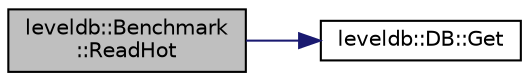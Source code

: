 digraph "leveldb::Benchmark::ReadHot"
{
  edge [fontname="Helvetica",fontsize="10",labelfontname="Helvetica",labelfontsize="10"];
  node [fontname="Helvetica",fontsize="10",shape=record];
  rankdir="LR";
  Node1 [label="leveldb::Benchmark\l::ReadHot",height=0.2,width=0.4,color="black", fillcolor="grey75", style="filled" fontcolor="black"];
  Node1 -> Node2 [color="midnightblue",fontsize="10",style="solid",fontname="Helvetica"];
  Node2 [label="leveldb::DB::Get",height=0.2,width=0.4,color="black", fillcolor="white", style="filled",URL="$classleveldb_1_1_d_b.html#ad43bd7937b9af88ff856eb8158890911"];
}
